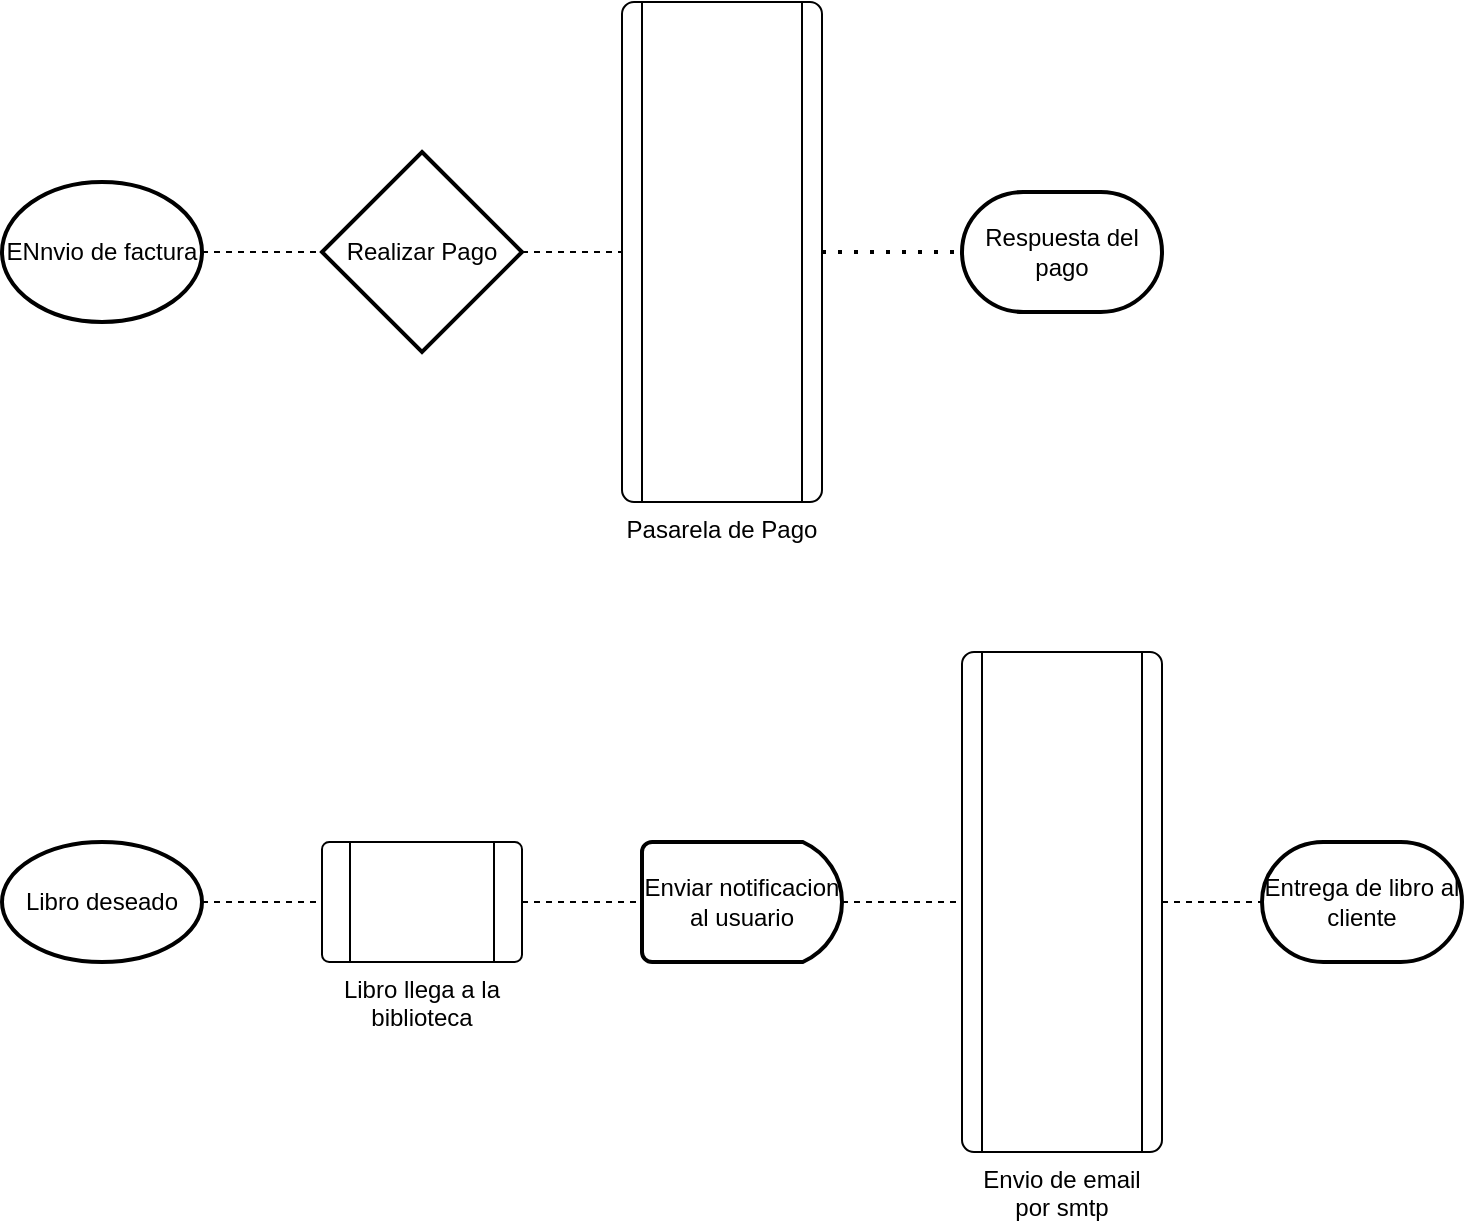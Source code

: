 <mxfile version="20.2.3" type="device"><diagram id="WclmYhMWGlAV9qPUC57x" name="Page-1"><mxGraphModel dx="1483" dy="916" grid="1" gridSize="10" guides="1" tooltips="1" connect="1" arrows="1" fold="1" page="1" pageScale="1" pageWidth="850" pageHeight="1100" math="0" shadow="0"><root><mxCell id="0"/><mxCell id="1" parent="0"/><mxCell id="QN8crY2daWWAvloVEf6i-1" value="ENnvio de factura" style="strokeWidth=2;html=1;shape=mxgraph.flowchart.start_1;whiteSpace=wrap;" vertex="1" parent="1"><mxGeometry x="30" y="150" width="100" height="70" as="geometry"/></mxCell><object label="Pasarela de Pago&lt;br&gt;" id="QN8crY2daWWAvloVEf6i-3"><mxCell style="verticalLabelPosition=bottom;verticalAlign=top;html=1;shape=process;whiteSpace=wrap;rounded=1;size=0.1;arcSize=6;fontFamily=Helvetica;" vertex="1" parent="1"><mxGeometry x="340" y="60" width="100" height="250" as="geometry"/></mxCell></object><mxCell id="QN8crY2daWWAvloVEf6i-5" value="Realizar Pago" style="strokeWidth=2;html=1;shape=mxgraph.flowchart.decision;whiteSpace=wrap;fontFamily=Helvetica;" vertex="1" parent="1"><mxGeometry x="190" y="135" width="100" height="100" as="geometry"/></mxCell><mxCell id="QN8crY2daWWAvloVEf6i-6" value="" style="endArrow=none;dashed=1;html=1;rounded=0;fontFamily=Helvetica;exitX=1;exitY=0.5;exitDx=0;exitDy=0;exitPerimeter=0;entryX=0;entryY=0.5;entryDx=0;entryDy=0;entryPerimeter=0;" edge="1" parent="1" source="QN8crY2daWWAvloVEf6i-1" target="QN8crY2daWWAvloVEf6i-5"><mxGeometry width="50" height="50" relative="1" as="geometry"><mxPoint x="460" y="420" as="sourcePoint"/><mxPoint x="510" y="370" as="targetPoint"/></mxGeometry></mxCell><mxCell id="QN8crY2daWWAvloVEf6i-7" value="" style="endArrow=none;dashed=1;html=1;rounded=0;fontFamily=Helvetica;exitX=1;exitY=0.5;exitDx=0;exitDy=0;exitPerimeter=0;entryX=0;entryY=0.5;entryDx=0;entryDy=0;" edge="1" parent="1" source="QN8crY2daWWAvloVEf6i-5" target="QN8crY2daWWAvloVEf6i-3"><mxGeometry width="50" height="50" relative="1" as="geometry"><mxPoint x="140" y="195" as="sourcePoint"/><mxPoint x="200" y="195" as="targetPoint"/><Array as="points"/></mxGeometry></mxCell><mxCell id="QN8crY2daWWAvloVEf6i-8" value="Respuesta del pago" style="strokeWidth=2;html=1;shape=mxgraph.flowchart.terminator;whiteSpace=wrap;fontFamily=Helvetica;" vertex="1" parent="1"><mxGeometry x="510" y="155" width="100" height="60" as="geometry"/></mxCell><mxCell id="QN8crY2daWWAvloVEf6i-9" value="" style="endArrow=none;dashed=1;html=1;dashPattern=1 3;strokeWidth=2;rounded=0;fontFamily=Helvetica;entryX=0;entryY=0.5;entryDx=0;entryDy=0;entryPerimeter=0;exitX=1;exitY=0.5;exitDx=0;exitDy=0;" edge="1" parent="1" source="QN8crY2daWWAvloVEf6i-3" target="QN8crY2daWWAvloVEf6i-8"><mxGeometry width="50" height="50" relative="1" as="geometry"><mxPoint x="460" y="410" as="sourcePoint"/><mxPoint x="510" y="360" as="targetPoint"/></mxGeometry></mxCell><mxCell id="QN8crY2daWWAvloVEf6i-10" value="Libro deseado" style="strokeWidth=2;html=1;shape=mxgraph.flowchart.start_1;whiteSpace=wrap;fontFamily=Helvetica;" vertex="1" parent="1"><mxGeometry x="30" y="480" width="100" height="60" as="geometry"/></mxCell><mxCell id="QN8crY2daWWAvloVEf6i-11" value="Libro llega a la biblioteca" style="verticalLabelPosition=bottom;verticalAlign=top;html=1;shape=process;whiteSpace=wrap;rounded=1;size=0.14;arcSize=6;fontFamily=Helvetica;" vertex="1" parent="1"><mxGeometry x="190" y="480" width="100" height="60" as="geometry"/></mxCell><mxCell id="QN8crY2daWWAvloVEf6i-12" value="Enviar notificacion al usuario" style="strokeWidth=2;html=1;shape=mxgraph.flowchart.delay;whiteSpace=wrap;fontFamily=Helvetica;" vertex="1" parent="1"><mxGeometry x="350" y="480" width="100" height="60" as="geometry"/></mxCell><object label="Envio de email por smtp" id="QN8crY2daWWAvloVEf6i-13"><mxCell style="verticalLabelPosition=bottom;verticalAlign=top;html=1;shape=process;whiteSpace=wrap;rounded=1;size=0.1;arcSize=6;fontFamily=Helvetica;" vertex="1" parent="1"><mxGeometry x="510" y="385" width="100" height="250" as="geometry"/></mxCell></object><mxCell id="QN8crY2daWWAvloVEf6i-14" value="Entrega de libro al cliente" style="strokeWidth=2;html=1;shape=mxgraph.flowchart.terminator;whiteSpace=wrap;fontFamily=Helvetica;" vertex="1" parent="1"><mxGeometry x="660" y="480" width="100" height="60" as="geometry"/></mxCell><mxCell id="QN8crY2daWWAvloVEf6i-15" value="" style="endArrow=none;dashed=1;html=1;rounded=0;fontFamily=Helvetica;exitX=1;exitY=0.5;exitDx=0;exitDy=0;exitPerimeter=0;entryX=0;entryY=0.5;entryDx=0;entryDy=0;" edge="1" parent="1" source="QN8crY2daWWAvloVEf6i-10" target="QN8crY2daWWAvloVEf6i-11"><mxGeometry width="50" height="50" relative="1" as="geometry"><mxPoint x="140" y="195" as="sourcePoint"/><mxPoint x="200" y="195" as="targetPoint"/></mxGeometry></mxCell><mxCell id="QN8crY2daWWAvloVEf6i-16" value="" style="endArrow=none;dashed=1;html=1;rounded=0;fontFamily=Helvetica;exitX=1;exitY=0.5;exitDx=0;exitDy=0;entryX=0;entryY=0.5;entryDx=0;entryDy=0;entryPerimeter=0;" edge="1" parent="1" source="QN8crY2daWWAvloVEf6i-11" target="QN8crY2daWWAvloVEf6i-12"><mxGeometry width="50" height="50" relative="1" as="geometry"><mxPoint x="150" y="205" as="sourcePoint"/><mxPoint x="210" y="205" as="targetPoint"/></mxGeometry></mxCell><mxCell id="QN8crY2daWWAvloVEf6i-17" value="" style="endArrow=none;dashed=1;html=1;rounded=0;fontFamily=Helvetica;entryX=0;entryY=0.5;entryDx=0;entryDy=0;" edge="1" parent="1" target="QN8crY2daWWAvloVEf6i-13"><mxGeometry width="50" height="50" relative="1" as="geometry"><mxPoint x="450" y="510" as="sourcePoint"/><mxPoint x="220" y="215" as="targetPoint"/></mxGeometry></mxCell><mxCell id="QN8crY2daWWAvloVEf6i-18" value="" style="endArrow=none;dashed=1;html=1;rounded=0;fontFamily=Helvetica;exitX=1;exitY=0.5;exitDx=0;exitDy=0;entryX=0;entryY=0.5;entryDx=0;entryDy=0;entryPerimeter=0;" edge="1" parent="1" source="QN8crY2daWWAvloVEf6i-13" target="QN8crY2daWWAvloVEf6i-14"><mxGeometry width="50" height="50" relative="1" as="geometry"><mxPoint x="170" y="225" as="sourcePoint"/><mxPoint x="230" y="225" as="targetPoint"/></mxGeometry></mxCell></root></mxGraphModel></diagram></mxfile>